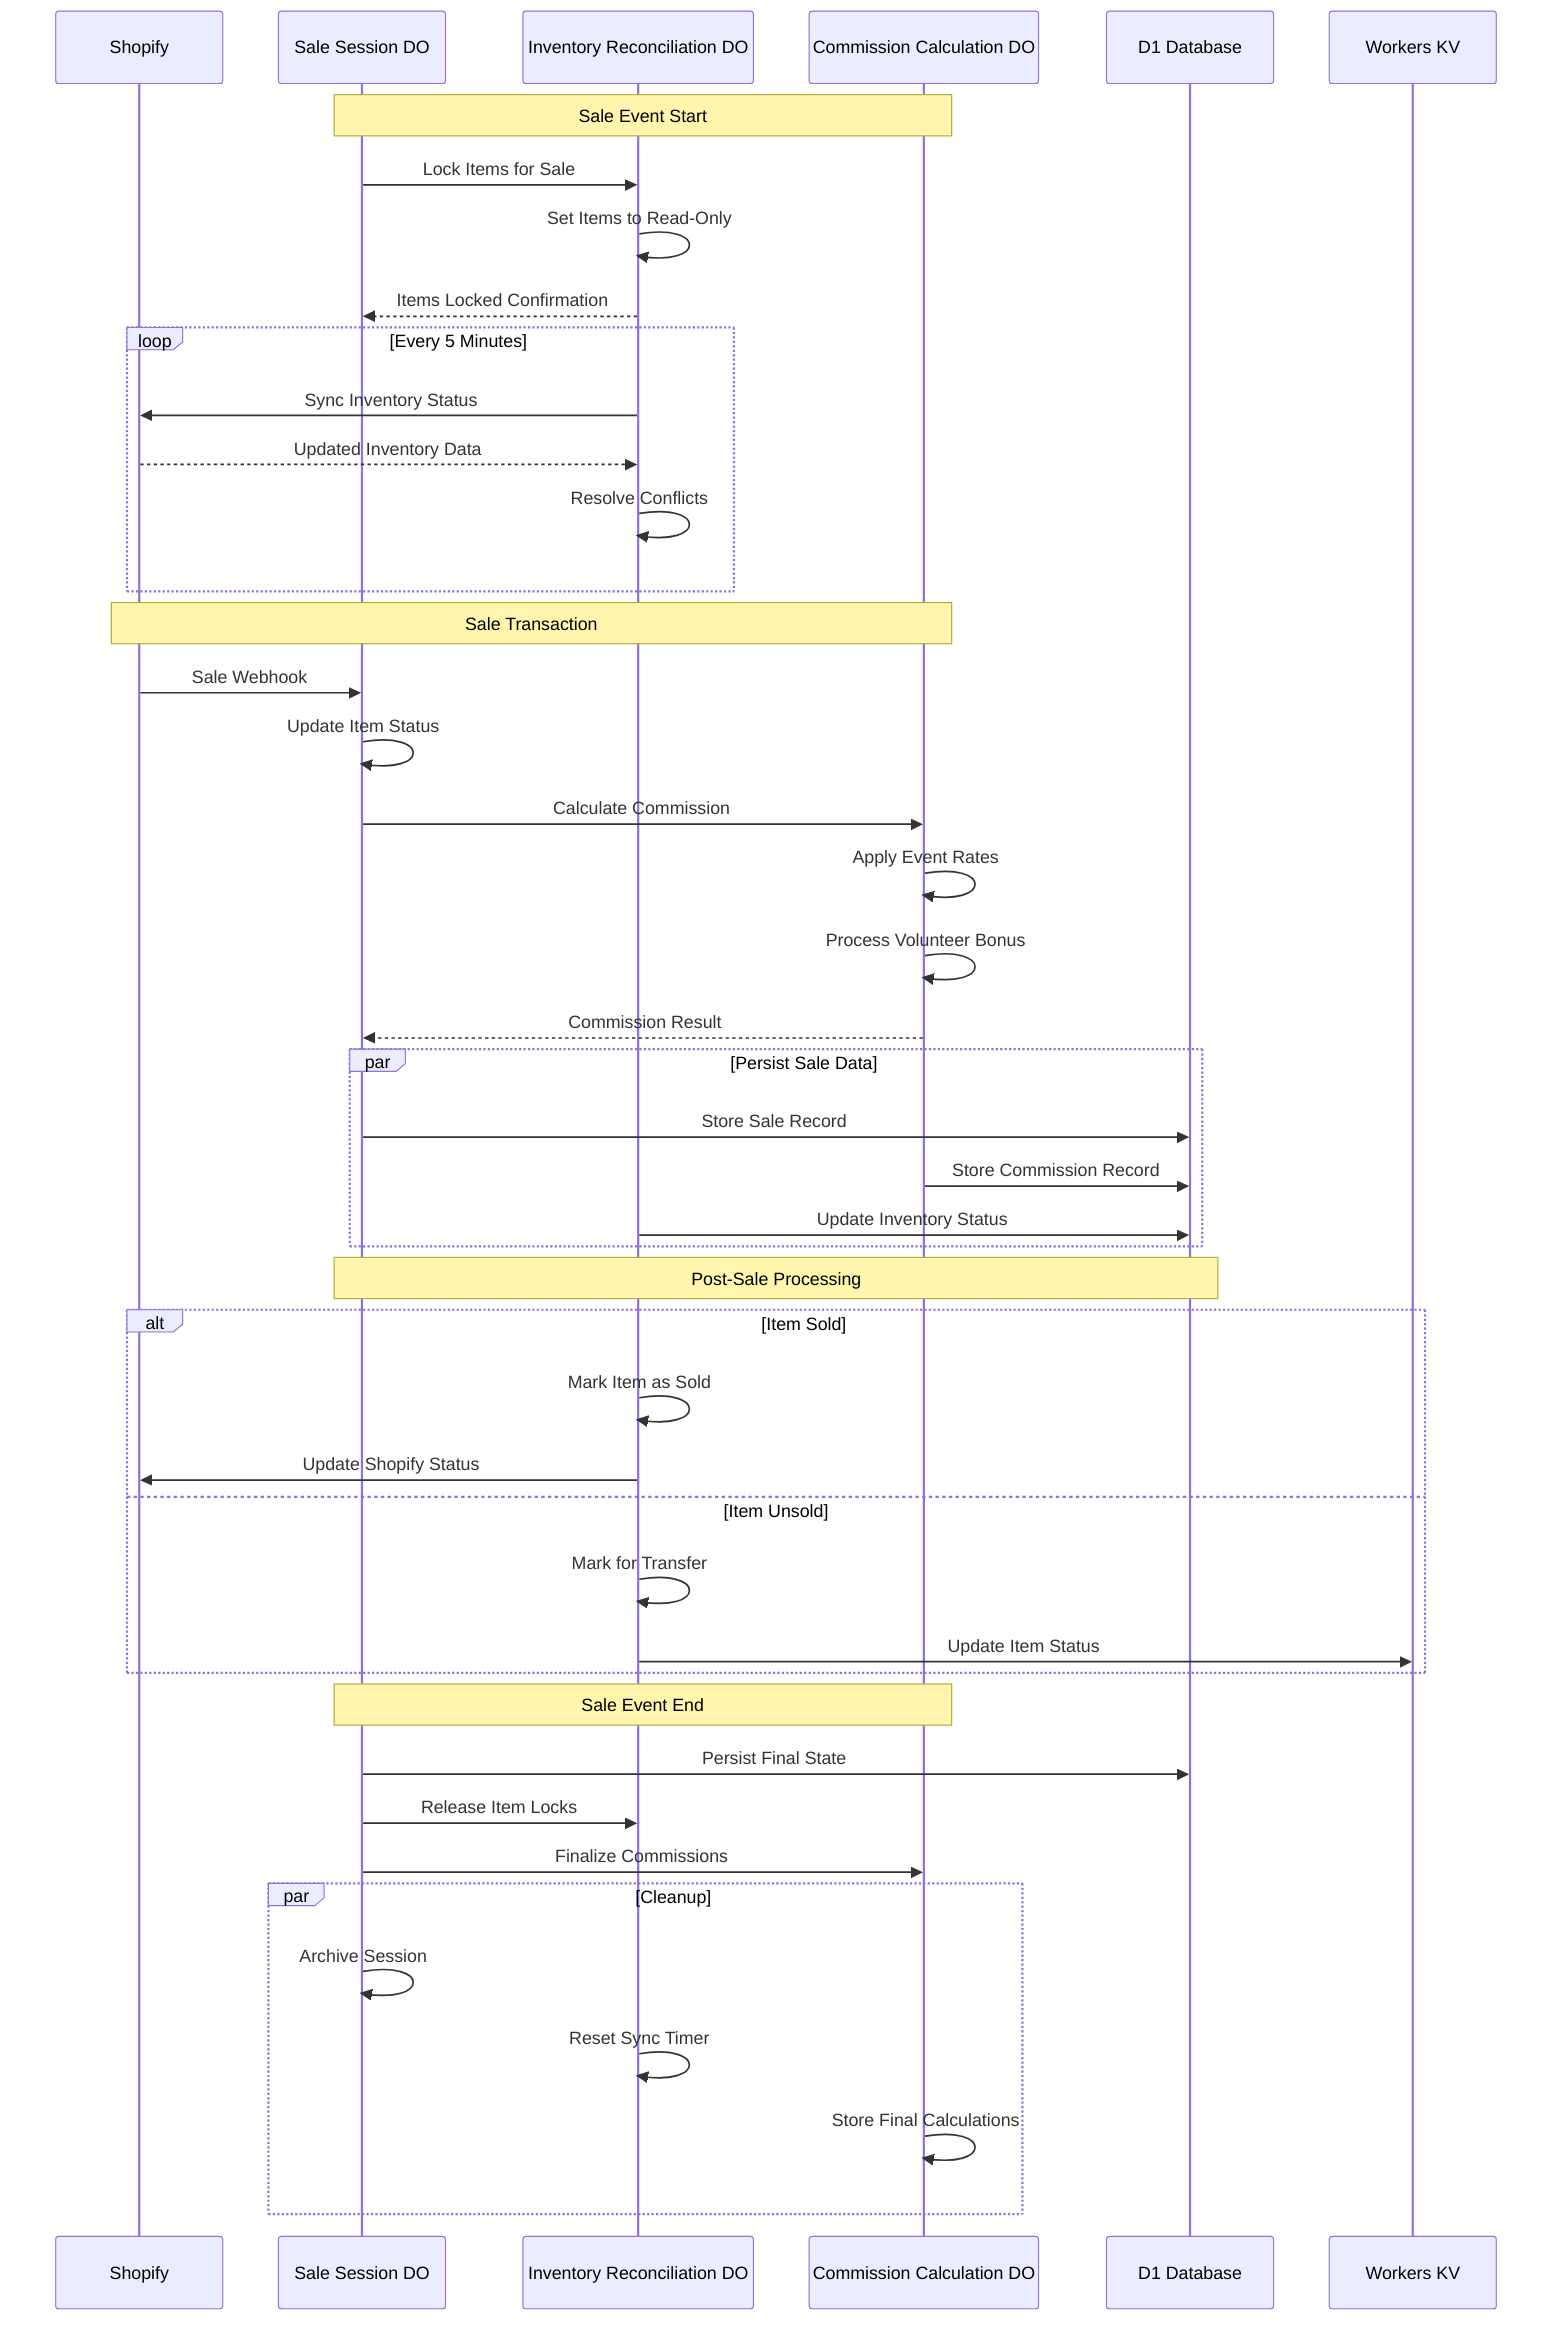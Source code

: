 sequenceDiagram
    participant S as Shopify
    participant SS as Sale Session DO
    participant IR as Inventory Reconciliation DO
    participant CC as Commission Calculation DO
    participant D1 as D1 Database
    participant KV as Workers KV

    Note over SS,CC: Sale Event Start
    
    SS->>IR: Lock Items for Sale
    IR->>IR: Set Items to Read-Only
    IR-->>SS: Items Locked Confirmation
    
    loop Every 5 Minutes
        IR->>S: Sync Inventory Status
        S-->>IR: Updated Inventory Data
        IR->>IR: Resolve Conflicts
    end
    
    Note over S,CC: Sale Transaction
    
    S->>SS: Sale Webhook
    SS->>SS: Update Item Status
    SS->>CC: Calculate Commission
    CC->>CC: Apply Event Rates
    CC->>CC: Process Volunteer Bonus
    CC-->>SS: Commission Result
    
    par Persist Sale Data
        SS->>D1: Store Sale Record
        CC->>D1: Store Commission Record
        IR->>D1: Update Inventory Status
    end
    
    Note over SS,D1: Post-Sale Processing
    
    alt Item Sold
        IR->>IR: Mark Item as Sold
        IR->>S: Update Shopify Status
    else Item Unsold
        IR->>IR: Mark for Transfer
        IR->>KV: Update Item Status
    end
    
    Note over SS,CC: Sale Event End
    
    SS->>D1: Persist Final State
    SS->>IR: Release Item Locks
    SS->>CC: Finalize Commissions
    
    par Cleanup
        SS->>SS: Archive Session
        IR->>IR: Reset Sync Timer
        CC->>CC: Store Final Calculations
    end
